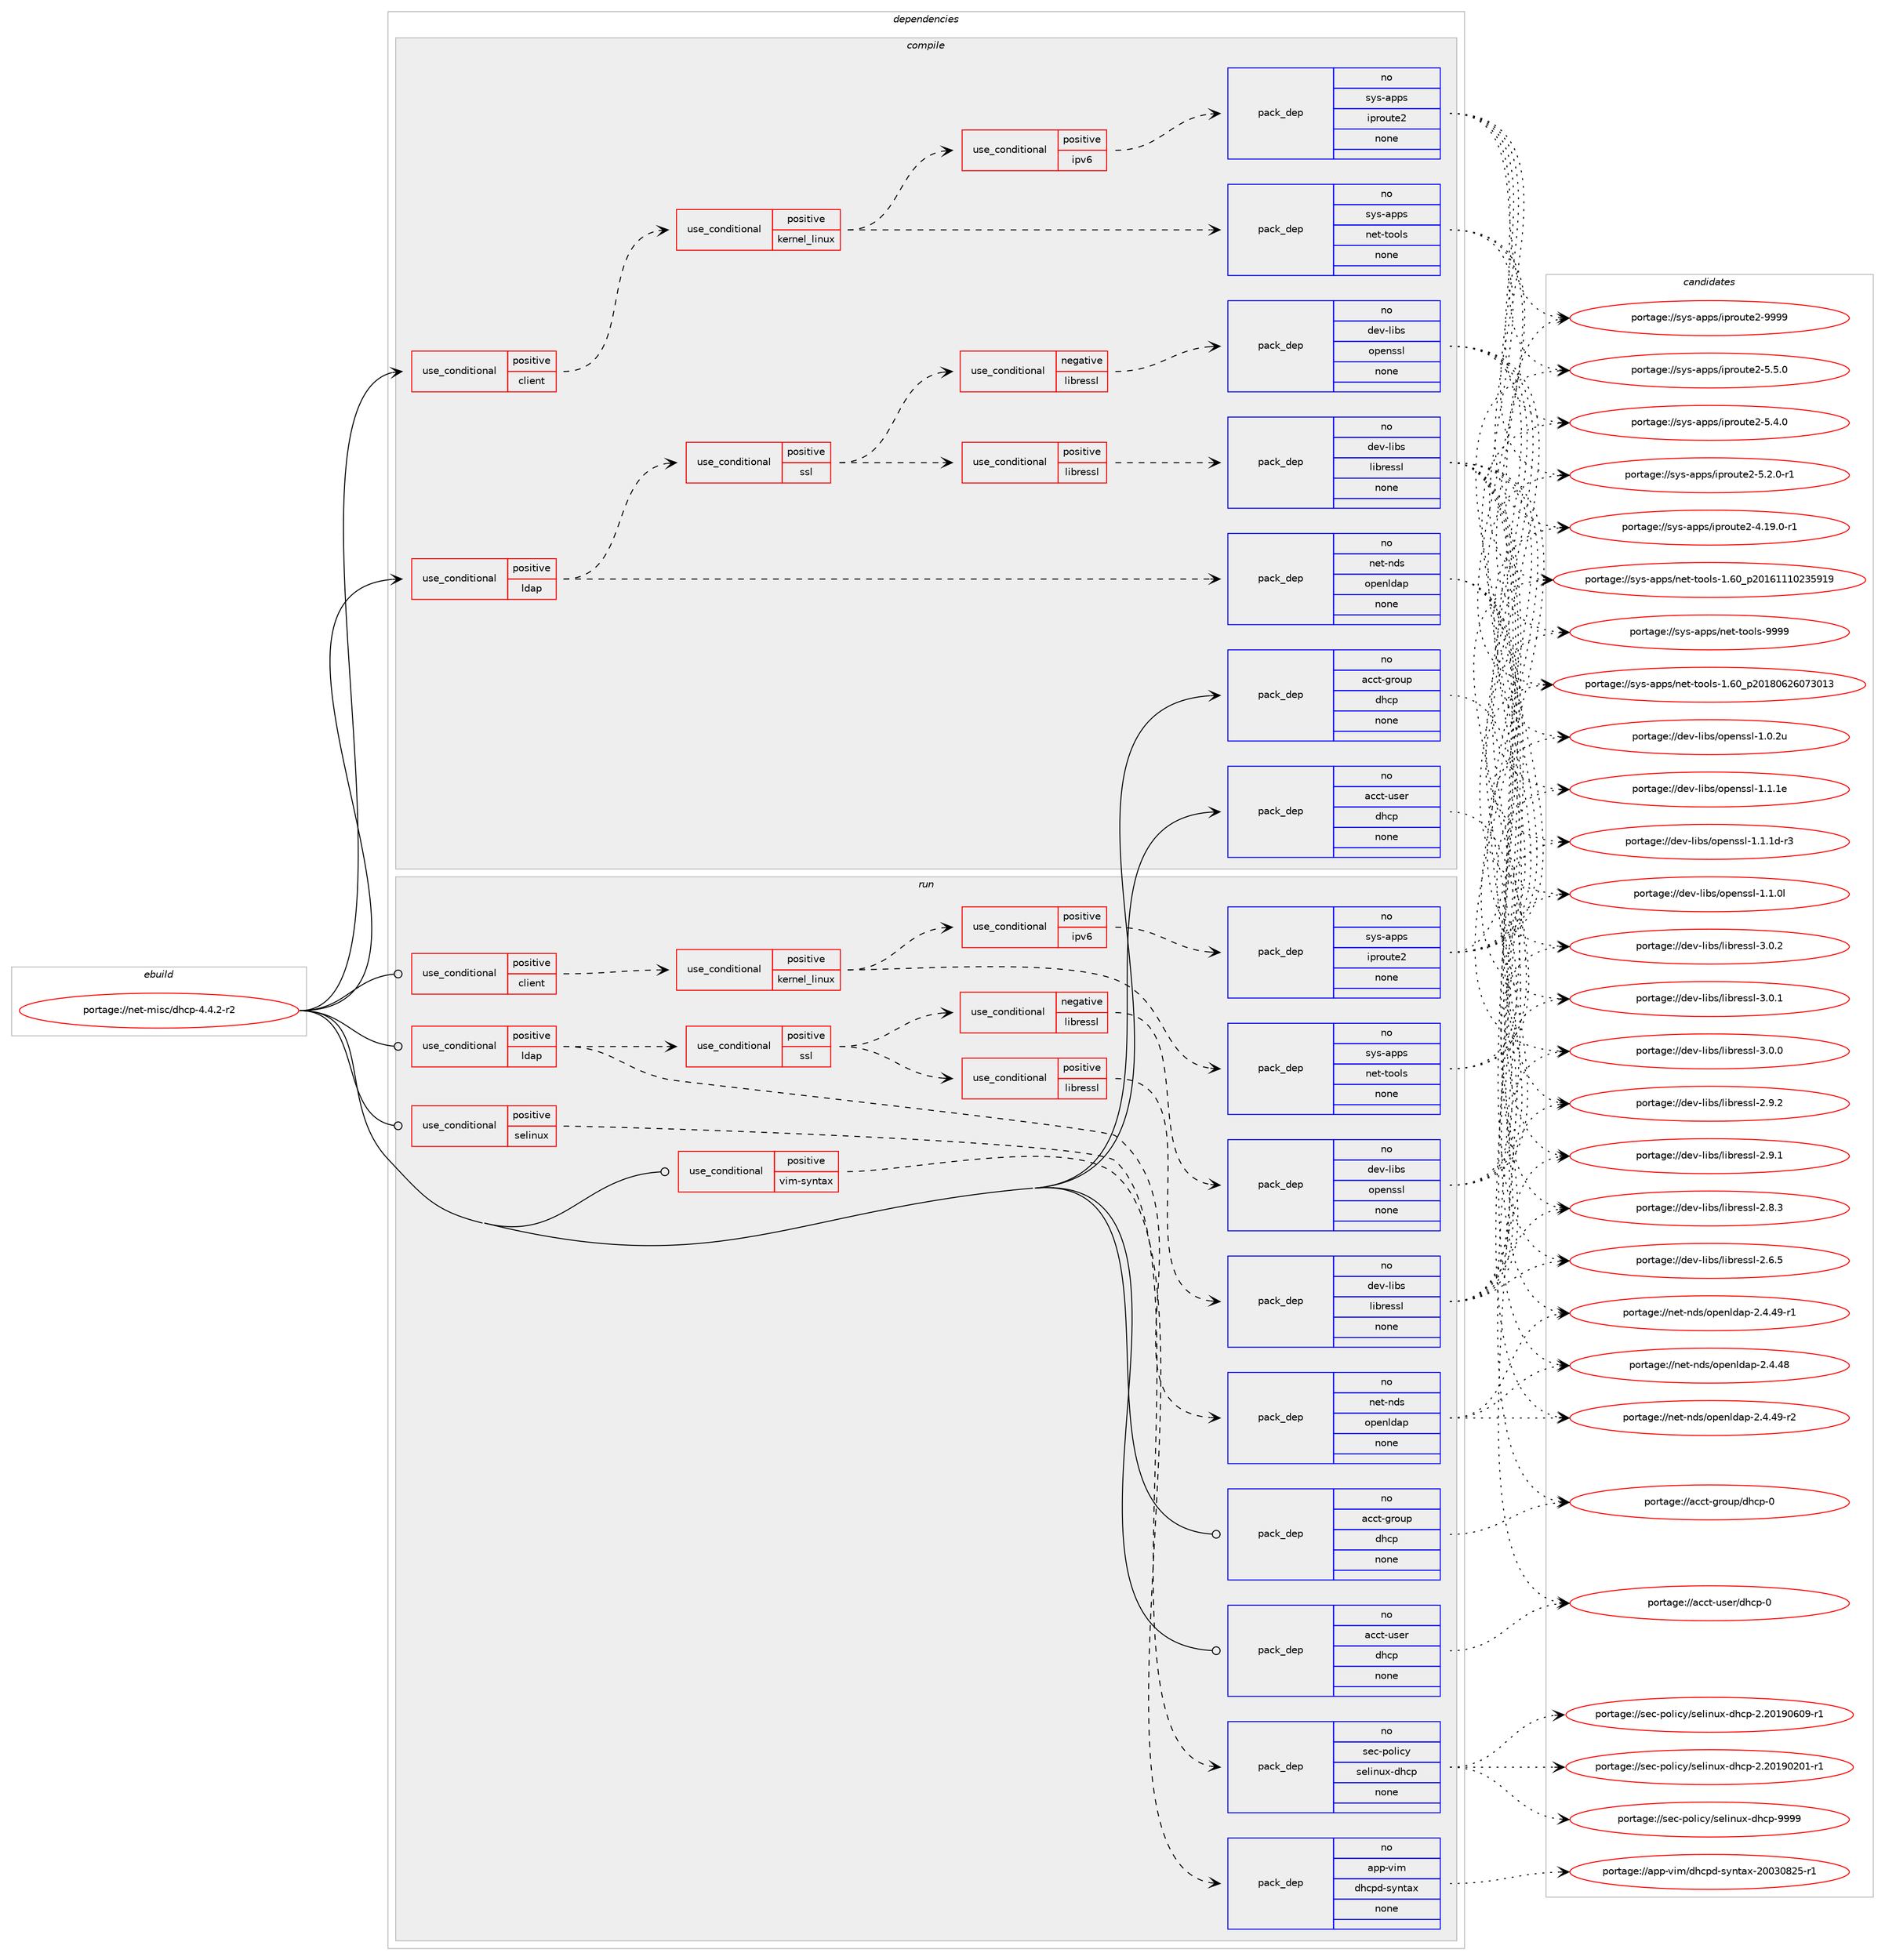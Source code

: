 digraph prolog {

# *************
# Graph options
# *************

newrank=true;
concentrate=true;
compound=true;
graph [rankdir=LR,fontname=Helvetica,fontsize=10,ranksep=1.5];#, ranksep=2.5, nodesep=0.2];
edge  [arrowhead=vee];
node  [fontname=Helvetica,fontsize=10];

# **********
# The ebuild
# **********

subgraph cluster_leftcol {
color=gray;
rank=same;
label=<<i>ebuild</i>>;
id [label="portage://net-misc/dhcp-4.4.2-r2", color=red, width=4, href="../net-misc/dhcp-4.4.2-r2.svg"];
}

# ****************
# The dependencies
# ****************

subgraph cluster_midcol {
color=gray;
label=<<i>dependencies</i>>;
subgraph cluster_compile {
fillcolor="#eeeeee";
style=filled;
label=<<i>compile</i>>;
subgraph cond3037 {
dependency15361 [label=<<TABLE BORDER="0" CELLBORDER="1" CELLSPACING="0" CELLPADDING="4"><TR><TD ROWSPAN="3" CELLPADDING="10">use_conditional</TD></TR><TR><TD>positive</TD></TR><TR><TD>client</TD></TR></TABLE>>, shape=none, color=red];
subgraph cond3038 {
dependency15362 [label=<<TABLE BORDER="0" CELLBORDER="1" CELLSPACING="0" CELLPADDING="4"><TR><TD ROWSPAN="3" CELLPADDING="10">use_conditional</TD></TR><TR><TD>positive</TD></TR><TR><TD>kernel_linux</TD></TR></TABLE>>, shape=none, color=red];
subgraph cond3039 {
dependency15363 [label=<<TABLE BORDER="0" CELLBORDER="1" CELLSPACING="0" CELLPADDING="4"><TR><TD ROWSPAN="3" CELLPADDING="10">use_conditional</TD></TR><TR><TD>positive</TD></TR><TR><TD>ipv6</TD></TR></TABLE>>, shape=none, color=red];
subgraph pack12135 {
dependency15364 [label=<<TABLE BORDER="0" CELLBORDER="1" CELLSPACING="0" CELLPADDING="4" WIDTH="220"><TR><TD ROWSPAN="6" CELLPADDING="30">pack_dep</TD></TR><TR><TD WIDTH="110">no</TD></TR><TR><TD>sys-apps</TD></TR><TR><TD>iproute2</TD></TR><TR><TD>none</TD></TR><TR><TD></TD></TR></TABLE>>, shape=none, color=blue];
}
dependency15363:e -> dependency15364:w [weight=20,style="dashed",arrowhead="vee"];
}
dependency15362:e -> dependency15363:w [weight=20,style="dashed",arrowhead="vee"];
subgraph pack12136 {
dependency15365 [label=<<TABLE BORDER="0" CELLBORDER="1" CELLSPACING="0" CELLPADDING="4" WIDTH="220"><TR><TD ROWSPAN="6" CELLPADDING="30">pack_dep</TD></TR><TR><TD WIDTH="110">no</TD></TR><TR><TD>sys-apps</TD></TR><TR><TD>net-tools</TD></TR><TR><TD>none</TD></TR><TR><TD></TD></TR></TABLE>>, shape=none, color=blue];
}
dependency15362:e -> dependency15365:w [weight=20,style="dashed",arrowhead="vee"];
}
dependency15361:e -> dependency15362:w [weight=20,style="dashed",arrowhead="vee"];
}
id:e -> dependency15361:w [weight=20,style="solid",arrowhead="vee"];
subgraph cond3040 {
dependency15366 [label=<<TABLE BORDER="0" CELLBORDER="1" CELLSPACING="0" CELLPADDING="4"><TR><TD ROWSPAN="3" CELLPADDING="10">use_conditional</TD></TR><TR><TD>positive</TD></TR><TR><TD>ldap</TD></TR></TABLE>>, shape=none, color=red];
subgraph pack12137 {
dependency15367 [label=<<TABLE BORDER="0" CELLBORDER="1" CELLSPACING="0" CELLPADDING="4" WIDTH="220"><TR><TD ROWSPAN="6" CELLPADDING="30">pack_dep</TD></TR><TR><TD WIDTH="110">no</TD></TR><TR><TD>net-nds</TD></TR><TR><TD>openldap</TD></TR><TR><TD>none</TD></TR><TR><TD></TD></TR></TABLE>>, shape=none, color=blue];
}
dependency15366:e -> dependency15367:w [weight=20,style="dashed",arrowhead="vee"];
subgraph cond3041 {
dependency15368 [label=<<TABLE BORDER="0" CELLBORDER="1" CELLSPACING="0" CELLPADDING="4"><TR><TD ROWSPAN="3" CELLPADDING="10">use_conditional</TD></TR><TR><TD>positive</TD></TR><TR><TD>ssl</TD></TR></TABLE>>, shape=none, color=red];
subgraph cond3042 {
dependency15369 [label=<<TABLE BORDER="0" CELLBORDER="1" CELLSPACING="0" CELLPADDING="4"><TR><TD ROWSPAN="3" CELLPADDING="10">use_conditional</TD></TR><TR><TD>negative</TD></TR><TR><TD>libressl</TD></TR></TABLE>>, shape=none, color=red];
subgraph pack12138 {
dependency15370 [label=<<TABLE BORDER="0" CELLBORDER="1" CELLSPACING="0" CELLPADDING="4" WIDTH="220"><TR><TD ROWSPAN="6" CELLPADDING="30">pack_dep</TD></TR><TR><TD WIDTH="110">no</TD></TR><TR><TD>dev-libs</TD></TR><TR><TD>openssl</TD></TR><TR><TD>none</TD></TR><TR><TD></TD></TR></TABLE>>, shape=none, color=blue];
}
dependency15369:e -> dependency15370:w [weight=20,style="dashed",arrowhead="vee"];
}
dependency15368:e -> dependency15369:w [weight=20,style="dashed",arrowhead="vee"];
subgraph cond3043 {
dependency15371 [label=<<TABLE BORDER="0" CELLBORDER="1" CELLSPACING="0" CELLPADDING="4"><TR><TD ROWSPAN="3" CELLPADDING="10">use_conditional</TD></TR><TR><TD>positive</TD></TR><TR><TD>libressl</TD></TR></TABLE>>, shape=none, color=red];
subgraph pack12139 {
dependency15372 [label=<<TABLE BORDER="0" CELLBORDER="1" CELLSPACING="0" CELLPADDING="4" WIDTH="220"><TR><TD ROWSPAN="6" CELLPADDING="30">pack_dep</TD></TR><TR><TD WIDTH="110">no</TD></TR><TR><TD>dev-libs</TD></TR><TR><TD>libressl</TD></TR><TR><TD>none</TD></TR><TR><TD></TD></TR></TABLE>>, shape=none, color=blue];
}
dependency15371:e -> dependency15372:w [weight=20,style="dashed",arrowhead="vee"];
}
dependency15368:e -> dependency15371:w [weight=20,style="dashed",arrowhead="vee"];
}
dependency15366:e -> dependency15368:w [weight=20,style="dashed",arrowhead="vee"];
}
id:e -> dependency15366:w [weight=20,style="solid",arrowhead="vee"];
subgraph pack12140 {
dependency15373 [label=<<TABLE BORDER="0" CELLBORDER="1" CELLSPACING="0" CELLPADDING="4" WIDTH="220"><TR><TD ROWSPAN="6" CELLPADDING="30">pack_dep</TD></TR><TR><TD WIDTH="110">no</TD></TR><TR><TD>acct-group</TD></TR><TR><TD>dhcp</TD></TR><TR><TD>none</TD></TR><TR><TD></TD></TR></TABLE>>, shape=none, color=blue];
}
id:e -> dependency15373:w [weight=20,style="solid",arrowhead="vee"];
subgraph pack12141 {
dependency15374 [label=<<TABLE BORDER="0" CELLBORDER="1" CELLSPACING="0" CELLPADDING="4" WIDTH="220"><TR><TD ROWSPAN="6" CELLPADDING="30">pack_dep</TD></TR><TR><TD WIDTH="110">no</TD></TR><TR><TD>acct-user</TD></TR><TR><TD>dhcp</TD></TR><TR><TD>none</TD></TR><TR><TD></TD></TR></TABLE>>, shape=none, color=blue];
}
id:e -> dependency15374:w [weight=20,style="solid",arrowhead="vee"];
}
subgraph cluster_compileandrun {
fillcolor="#eeeeee";
style=filled;
label=<<i>compile and run</i>>;
}
subgraph cluster_run {
fillcolor="#eeeeee";
style=filled;
label=<<i>run</i>>;
subgraph cond3044 {
dependency15375 [label=<<TABLE BORDER="0" CELLBORDER="1" CELLSPACING="0" CELLPADDING="4"><TR><TD ROWSPAN="3" CELLPADDING="10">use_conditional</TD></TR><TR><TD>positive</TD></TR><TR><TD>client</TD></TR></TABLE>>, shape=none, color=red];
subgraph cond3045 {
dependency15376 [label=<<TABLE BORDER="0" CELLBORDER="1" CELLSPACING="0" CELLPADDING="4"><TR><TD ROWSPAN="3" CELLPADDING="10">use_conditional</TD></TR><TR><TD>positive</TD></TR><TR><TD>kernel_linux</TD></TR></TABLE>>, shape=none, color=red];
subgraph cond3046 {
dependency15377 [label=<<TABLE BORDER="0" CELLBORDER="1" CELLSPACING="0" CELLPADDING="4"><TR><TD ROWSPAN="3" CELLPADDING="10">use_conditional</TD></TR><TR><TD>positive</TD></TR><TR><TD>ipv6</TD></TR></TABLE>>, shape=none, color=red];
subgraph pack12142 {
dependency15378 [label=<<TABLE BORDER="0" CELLBORDER="1" CELLSPACING="0" CELLPADDING="4" WIDTH="220"><TR><TD ROWSPAN="6" CELLPADDING="30">pack_dep</TD></TR><TR><TD WIDTH="110">no</TD></TR><TR><TD>sys-apps</TD></TR><TR><TD>iproute2</TD></TR><TR><TD>none</TD></TR><TR><TD></TD></TR></TABLE>>, shape=none, color=blue];
}
dependency15377:e -> dependency15378:w [weight=20,style="dashed",arrowhead="vee"];
}
dependency15376:e -> dependency15377:w [weight=20,style="dashed",arrowhead="vee"];
subgraph pack12143 {
dependency15379 [label=<<TABLE BORDER="0" CELLBORDER="1" CELLSPACING="0" CELLPADDING="4" WIDTH="220"><TR><TD ROWSPAN="6" CELLPADDING="30">pack_dep</TD></TR><TR><TD WIDTH="110">no</TD></TR><TR><TD>sys-apps</TD></TR><TR><TD>net-tools</TD></TR><TR><TD>none</TD></TR><TR><TD></TD></TR></TABLE>>, shape=none, color=blue];
}
dependency15376:e -> dependency15379:w [weight=20,style="dashed",arrowhead="vee"];
}
dependency15375:e -> dependency15376:w [weight=20,style="dashed",arrowhead="vee"];
}
id:e -> dependency15375:w [weight=20,style="solid",arrowhead="odot"];
subgraph cond3047 {
dependency15380 [label=<<TABLE BORDER="0" CELLBORDER="1" CELLSPACING="0" CELLPADDING="4"><TR><TD ROWSPAN="3" CELLPADDING="10">use_conditional</TD></TR><TR><TD>positive</TD></TR><TR><TD>ldap</TD></TR></TABLE>>, shape=none, color=red];
subgraph pack12144 {
dependency15381 [label=<<TABLE BORDER="0" CELLBORDER="1" CELLSPACING="0" CELLPADDING="4" WIDTH="220"><TR><TD ROWSPAN="6" CELLPADDING="30">pack_dep</TD></TR><TR><TD WIDTH="110">no</TD></TR><TR><TD>net-nds</TD></TR><TR><TD>openldap</TD></TR><TR><TD>none</TD></TR><TR><TD></TD></TR></TABLE>>, shape=none, color=blue];
}
dependency15380:e -> dependency15381:w [weight=20,style="dashed",arrowhead="vee"];
subgraph cond3048 {
dependency15382 [label=<<TABLE BORDER="0" CELLBORDER="1" CELLSPACING="0" CELLPADDING="4"><TR><TD ROWSPAN="3" CELLPADDING="10">use_conditional</TD></TR><TR><TD>positive</TD></TR><TR><TD>ssl</TD></TR></TABLE>>, shape=none, color=red];
subgraph cond3049 {
dependency15383 [label=<<TABLE BORDER="0" CELLBORDER="1" CELLSPACING="0" CELLPADDING="4"><TR><TD ROWSPAN="3" CELLPADDING="10">use_conditional</TD></TR><TR><TD>negative</TD></TR><TR><TD>libressl</TD></TR></TABLE>>, shape=none, color=red];
subgraph pack12145 {
dependency15384 [label=<<TABLE BORDER="0" CELLBORDER="1" CELLSPACING="0" CELLPADDING="4" WIDTH="220"><TR><TD ROWSPAN="6" CELLPADDING="30">pack_dep</TD></TR><TR><TD WIDTH="110">no</TD></TR><TR><TD>dev-libs</TD></TR><TR><TD>openssl</TD></TR><TR><TD>none</TD></TR><TR><TD></TD></TR></TABLE>>, shape=none, color=blue];
}
dependency15383:e -> dependency15384:w [weight=20,style="dashed",arrowhead="vee"];
}
dependency15382:e -> dependency15383:w [weight=20,style="dashed",arrowhead="vee"];
subgraph cond3050 {
dependency15385 [label=<<TABLE BORDER="0" CELLBORDER="1" CELLSPACING="0" CELLPADDING="4"><TR><TD ROWSPAN="3" CELLPADDING="10">use_conditional</TD></TR><TR><TD>positive</TD></TR><TR><TD>libressl</TD></TR></TABLE>>, shape=none, color=red];
subgraph pack12146 {
dependency15386 [label=<<TABLE BORDER="0" CELLBORDER="1" CELLSPACING="0" CELLPADDING="4" WIDTH="220"><TR><TD ROWSPAN="6" CELLPADDING="30">pack_dep</TD></TR><TR><TD WIDTH="110">no</TD></TR><TR><TD>dev-libs</TD></TR><TR><TD>libressl</TD></TR><TR><TD>none</TD></TR><TR><TD></TD></TR></TABLE>>, shape=none, color=blue];
}
dependency15385:e -> dependency15386:w [weight=20,style="dashed",arrowhead="vee"];
}
dependency15382:e -> dependency15385:w [weight=20,style="dashed",arrowhead="vee"];
}
dependency15380:e -> dependency15382:w [weight=20,style="dashed",arrowhead="vee"];
}
id:e -> dependency15380:w [weight=20,style="solid",arrowhead="odot"];
subgraph cond3051 {
dependency15387 [label=<<TABLE BORDER="0" CELLBORDER="1" CELLSPACING="0" CELLPADDING="4"><TR><TD ROWSPAN="3" CELLPADDING="10">use_conditional</TD></TR><TR><TD>positive</TD></TR><TR><TD>selinux</TD></TR></TABLE>>, shape=none, color=red];
subgraph pack12147 {
dependency15388 [label=<<TABLE BORDER="0" CELLBORDER="1" CELLSPACING="0" CELLPADDING="4" WIDTH="220"><TR><TD ROWSPAN="6" CELLPADDING="30">pack_dep</TD></TR><TR><TD WIDTH="110">no</TD></TR><TR><TD>sec-policy</TD></TR><TR><TD>selinux-dhcp</TD></TR><TR><TD>none</TD></TR><TR><TD></TD></TR></TABLE>>, shape=none, color=blue];
}
dependency15387:e -> dependency15388:w [weight=20,style="dashed",arrowhead="vee"];
}
id:e -> dependency15387:w [weight=20,style="solid",arrowhead="odot"];
subgraph cond3052 {
dependency15389 [label=<<TABLE BORDER="0" CELLBORDER="1" CELLSPACING="0" CELLPADDING="4"><TR><TD ROWSPAN="3" CELLPADDING="10">use_conditional</TD></TR><TR><TD>positive</TD></TR><TR><TD>vim-syntax</TD></TR></TABLE>>, shape=none, color=red];
subgraph pack12148 {
dependency15390 [label=<<TABLE BORDER="0" CELLBORDER="1" CELLSPACING="0" CELLPADDING="4" WIDTH="220"><TR><TD ROWSPAN="6" CELLPADDING="30">pack_dep</TD></TR><TR><TD WIDTH="110">no</TD></TR><TR><TD>app-vim</TD></TR><TR><TD>dhcpd-syntax</TD></TR><TR><TD>none</TD></TR><TR><TD></TD></TR></TABLE>>, shape=none, color=blue];
}
dependency15389:e -> dependency15390:w [weight=20,style="dashed",arrowhead="vee"];
}
id:e -> dependency15389:w [weight=20,style="solid",arrowhead="odot"];
subgraph pack12149 {
dependency15391 [label=<<TABLE BORDER="0" CELLBORDER="1" CELLSPACING="0" CELLPADDING="4" WIDTH="220"><TR><TD ROWSPAN="6" CELLPADDING="30">pack_dep</TD></TR><TR><TD WIDTH="110">no</TD></TR><TR><TD>acct-group</TD></TR><TR><TD>dhcp</TD></TR><TR><TD>none</TD></TR><TR><TD></TD></TR></TABLE>>, shape=none, color=blue];
}
id:e -> dependency15391:w [weight=20,style="solid",arrowhead="odot"];
subgraph pack12150 {
dependency15392 [label=<<TABLE BORDER="0" CELLBORDER="1" CELLSPACING="0" CELLPADDING="4" WIDTH="220"><TR><TD ROWSPAN="6" CELLPADDING="30">pack_dep</TD></TR><TR><TD WIDTH="110">no</TD></TR><TR><TD>acct-user</TD></TR><TR><TD>dhcp</TD></TR><TR><TD>none</TD></TR><TR><TD></TD></TR></TABLE>>, shape=none, color=blue];
}
id:e -> dependency15392:w [weight=20,style="solid",arrowhead="odot"];
}
}

# **************
# The candidates
# **************

subgraph cluster_choices {
rank=same;
color=gray;
label=<<i>candidates</i>>;

subgraph choice12135 {
color=black;
nodesep=1;
choice115121115459711211211547105112114111117116101504557575757 [label="portage://sys-apps/iproute2-9999", color=red, width=4,href="../sys-apps/iproute2-9999.svg"];
choice11512111545971121121154710511211411111711610150455346534648 [label="portage://sys-apps/iproute2-5.5.0", color=red, width=4,href="../sys-apps/iproute2-5.5.0.svg"];
choice11512111545971121121154710511211411111711610150455346524648 [label="portage://sys-apps/iproute2-5.4.0", color=red, width=4,href="../sys-apps/iproute2-5.4.0.svg"];
choice115121115459711211211547105112114111117116101504553465046484511449 [label="portage://sys-apps/iproute2-5.2.0-r1", color=red, width=4,href="../sys-apps/iproute2-5.2.0-r1.svg"];
choice11512111545971121121154710511211411111711610150455246495746484511449 [label="portage://sys-apps/iproute2-4.19.0-r1", color=red, width=4,href="../sys-apps/iproute2-4.19.0-r1.svg"];
dependency15364:e -> choice115121115459711211211547105112114111117116101504557575757:w [style=dotted,weight="100"];
dependency15364:e -> choice11512111545971121121154710511211411111711610150455346534648:w [style=dotted,weight="100"];
dependency15364:e -> choice11512111545971121121154710511211411111711610150455346524648:w [style=dotted,weight="100"];
dependency15364:e -> choice115121115459711211211547105112114111117116101504553465046484511449:w [style=dotted,weight="100"];
dependency15364:e -> choice11512111545971121121154710511211411111711610150455246495746484511449:w [style=dotted,weight="100"];
}
subgraph choice12136 {
color=black;
nodesep=1;
choice115121115459711211211547110101116451161111111081154557575757 [label="portage://sys-apps/net-tools-9999", color=red, width=4,href="../sys-apps/net-tools-9999.svg"];
choice115121115459711211211547110101116451161111111081154549465448951125048495648545054485551484951 [label="portage://sys-apps/net-tools-1.60_p20180626073013", color=red, width=4,href="../sys-apps/net-tools-1.60_p20180626073013.svg"];
choice115121115459711211211547110101116451161111111081154549465448951125048495449494948505153574957 [label="portage://sys-apps/net-tools-1.60_p20161110235919", color=red, width=4,href="../sys-apps/net-tools-1.60_p20161110235919.svg"];
dependency15365:e -> choice115121115459711211211547110101116451161111111081154557575757:w [style=dotted,weight="100"];
dependency15365:e -> choice115121115459711211211547110101116451161111111081154549465448951125048495648545054485551484951:w [style=dotted,weight="100"];
dependency15365:e -> choice115121115459711211211547110101116451161111111081154549465448951125048495449494948505153574957:w [style=dotted,weight="100"];
}
subgraph choice12137 {
color=black;
nodesep=1;
choice110101116451101001154711111210111010810097112455046524652574511450 [label="portage://net-nds/openldap-2.4.49-r2", color=red, width=4,href="../net-nds/openldap-2.4.49-r2.svg"];
choice110101116451101001154711111210111010810097112455046524652574511449 [label="portage://net-nds/openldap-2.4.49-r1", color=red, width=4,href="../net-nds/openldap-2.4.49-r1.svg"];
choice11010111645110100115471111121011101081009711245504652465256 [label="portage://net-nds/openldap-2.4.48", color=red, width=4,href="../net-nds/openldap-2.4.48.svg"];
dependency15367:e -> choice110101116451101001154711111210111010810097112455046524652574511450:w [style=dotted,weight="100"];
dependency15367:e -> choice110101116451101001154711111210111010810097112455046524652574511449:w [style=dotted,weight="100"];
dependency15367:e -> choice11010111645110100115471111121011101081009711245504652465256:w [style=dotted,weight="100"];
}
subgraph choice12138 {
color=black;
nodesep=1;
choice100101118451081059811547111112101110115115108454946494649101 [label="portage://dev-libs/openssl-1.1.1e", color=red, width=4,href="../dev-libs/openssl-1.1.1e.svg"];
choice1001011184510810598115471111121011101151151084549464946491004511451 [label="portage://dev-libs/openssl-1.1.1d-r3", color=red, width=4,href="../dev-libs/openssl-1.1.1d-r3.svg"];
choice100101118451081059811547111112101110115115108454946494648108 [label="portage://dev-libs/openssl-1.1.0l", color=red, width=4,href="../dev-libs/openssl-1.1.0l.svg"];
choice100101118451081059811547111112101110115115108454946484650117 [label="portage://dev-libs/openssl-1.0.2u", color=red, width=4,href="../dev-libs/openssl-1.0.2u.svg"];
dependency15370:e -> choice100101118451081059811547111112101110115115108454946494649101:w [style=dotted,weight="100"];
dependency15370:e -> choice1001011184510810598115471111121011101151151084549464946491004511451:w [style=dotted,weight="100"];
dependency15370:e -> choice100101118451081059811547111112101110115115108454946494648108:w [style=dotted,weight="100"];
dependency15370:e -> choice100101118451081059811547111112101110115115108454946484650117:w [style=dotted,weight="100"];
}
subgraph choice12139 {
color=black;
nodesep=1;
choice10010111845108105981154710810598114101115115108455146484650 [label="portage://dev-libs/libressl-3.0.2", color=red, width=4,href="../dev-libs/libressl-3.0.2.svg"];
choice10010111845108105981154710810598114101115115108455146484649 [label="portage://dev-libs/libressl-3.0.1", color=red, width=4,href="../dev-libs/libressl-3.0.1.svg"];
choice10010111845108105981154710810598114101115115108455146484648 [label="portage://dev-libs/libressl-3.0.0", color=red, width=4,href="../dev-libs/libressl-3.0.0.svg"];
choice10010111845108105981154710810598114101115115108455046574650 [label="portage://dev-libs/libressl-2.9.2", color=red, width=4,href="../dev-libs/libressl-2.9.2.svg"];
choice10010111845108105981154710810598114101115115108455046574649 [label="portage://dev-libs/libressl-2.9.1", color=red, width=4,href="../dev-libs/libressl-2.9.1.svg"];
choice10010111845108105981154710810598114101115115108455046564651 [label="portage://dev-libs/libressl-2.8.3", color=red, width=4,href="../dev-libs/libressl-2.8.3.svg"];
choice10010111845108105981154710810598114101115115108455046544653 [label="portage://dev-libs/libressl-2.6.5", color=red, width=4,href="../dev-libs/libressl-2.6.5.svg"];
dependency15372:e -> choice10010111845108105981154710810598114101115115108455146484650:w [style=dotted,weight="100"];
dependency15372:e -> choice10010111845108105981154710810598114101115115108455146484649:w [style=dotted,weight="100"];
dependency15372:e -> choice10010111845108105981154710810598114101115115108455146484648:w [style=dotted,weight="100"];
dependency15372:e -> choice10010111845108105981154710810598114101115115108455046574650:w [style=dotted,weight="100"];
dependency15372:e -> choice10010111845108105981154710810598114101115115108455046574649:w [style=dotted,weight="100"];
dependency15372:e -> choice10010111845108105981154710810598114101115115108455046564651:w [style=dotted,weight="100"];
dependency15372:e -> choice10010111845108105981154710810598114101115115108455046544653:w [style=dotted,weight="100"];
}
subgraph choice12140 {
color=black;
nodesep=1;
choice9799991164510311411111711247100104991124548 [label="portage://acct-group/dhcp-0", color=red, width=4,href="../acct-group/dhcp-0.svg"];
dependency15373:e -> choice9799991164510311411111711247100104991124548:w [style=dotted,weight="100"];
}
subgraph choice12141 {
color=black;
nodesep=1;
choice9799991164511711510111447100104991124548 [label="portage://acct-user/dhcp-0", color=red, width=4,href="../acct-user/dhcp-0.svg"];
dependency15374:e -> choice9799991164511711510111447100104991124548:w [style=dotted,weight="100"];
}
subgraph choice12142 {
color=black;
nodesep=1;
choice115121115459711211211547105112114111117116101504557575757 [label="portage://sys-apps/iproute2-9999", color=red, width=4,href="../sys-apps/iproute2-9999.svg"];
choice11512111545971121121154710511211411111711610150455346534648 [label="portage://sys-apps/iproute2-5.5.0", color=red, width=4,href="../sys-apps/iproute2-5.5.0.svg"];
choice11512111545971121121154710511211411111711610150455346524648 [label="portage://sys-apps/iproute2-5.4.0", color=red, width=4,href="../sys-apps/iproute2-5.4.0.svg"];
choice115121115459711211211547105112114111117116101504553465046484511449 [label="portage://sys-apps/iproute2-5.2.0-r1", color=red, width=4,href="../sys-apps/iproute2-5.2.0-r1.svg"];
choice11512111545971121121154710511211411111711610150455246495746484511449 [label="portage://sys-apps/iproute2-4.19.0-r1", color=red, width=4,href="../sys-apps/iproute2-4.19.0-r1.svg"];
dependency15378:e -> choice115121115459711211211547105112114111117116101504557575757:w [style=dotted,weight="100"];
dependency15378:e -> choice11512111545971121121154710511211411111711610150455346534648:w [style=dotted,weight="100"];
dependency15378:e -> choice11512111545971121121154710511211411111711610150455346524648:w [style=dotted,weight="100"];
dependency15378:e -> choice115121115459711211211547105112114111117116101504553465046484511449:w [style=dotted,weight="100"];
dependency15378:e -> choice11512111545971121121154710511211411111711610150455246495746484511449:w [style=dotted,weight="100"];
}
subgraph choice12143 {
color=black;
nodesep=1;
choice115121115459711211211547110101116451161111111081154557575757 [label="portage://sys-apps/net-tools-9999", color=red, width=4,href="../sys-apps/net-tools-9999.svg"];
choice115121115459711211211547110101116451161111111081154549465448951125048495648545054485551484951 [label="portage://sys-apps/net-tools-1.60_p20180626073013", color=red, width=4,href="../sys-apps/net-tools-1.60_p20180626073013.svg"];
choice115121115459711211211547110101116451161111111081154549465448951125048495449494948505153574957 [label="portage://sys-apps/net-tools-1.60_p20161110235919", color=red, width=4,href="../sys-apps/net-tools-1.60_p20161110235919.svg"];
dependency15379:e -> choice115121115459711211211547110101116451161111111081154557575757:w [style=dotted,weight="100"];
dependency15379:e -> choice115121115459711211211547110101116451161111111081154549465448951125048495648545054485551484951:w [style=dotted,weight="100"];
dependency15379:e -> choice115121115459711211211547110101116451161111111081154549465448951125048495449494948505153574957:w [style=dotted,weight="100"];
}
subgraph choice12144 {
color=black;
nodesep=1;
choice110101116451101001154711111210111010810097112455046524652574511450 [label="portage://net-nds/openldap-2.4.49-r2", color=red, width=4,href="../net-nds/openldap-2.4.49-r2.svg"];
choice110101116451101001154711111210111010810097112455046524652574511449 [label="portage://net-nds/openldap-2.4.49-r1", color=red, width=4,href="../net-nds/openldap-2.4.49-r1.svg"];
choice11010111645110100115471111121011101081009711245504652465256 [label="portage://net-nds/openldap-2.4.48", color=red, width=4,href="../net-nds/openldap-2.4.48.svg"];
dependency15381:e -> choice110101116451101001154711111210111010810097112455046524652574511450:w [style=dotted,weight="100"];
dependency15381:e -> choice110101116451101001154711111210111010810097112455046524652574511449:w [style=dotted,weight="100"];
dependency15381:e -> choice11010111645110100115471111121011101081009711245504652465256:w [style=dotted,weight="100"];
}
subgraph choice12145 {
color=black;
nodesep=1;
choice100101118451081059811547111112101110115115108454946494649101 [label="portage://dev-libs/openssl-1.1.1e", color=red, width=4,href="../dev-libs/openssl-1.1.1e.svg"];
choice1001011184510810598115471111121011101151151084549464946491004511451 [label="portage://dev-libs/openssl-1.1.1d-r3", color=red, width=4,href="../dev-libs/openssl-1.1.1d-r3.svg"];
choice100101118451081059811547111112101110115115108454946494648108 [label="portage://dev-libs/openssl-1.1.0l", color=red, width=4,href="../dev-libs/openssl-1.1.0l.svg"];
choice100101118451081059811547111112101110115115108454946484650117 [label="portage://dev-libs/openssl-1.0.2u", color=red, width=4,href="../dev-libs/openssl-1.0.2u.svg"];
dependency15384:e -> choice100101118451081059811547111112101110115115108454946494649101:w [style=dotted,weight="100"];
dependency15384:e -> choice1001011184510810598115471111121011101151151084549464946491004511451:w [style=dotted,weight="100"];
dependency15384:e -> choice100101118451081059811547111112101110115115108454946494648108:w [style=dotted,weight="100"];
dependency15384:e -> choice100101118451081059811547111112101110115115108454946484650117:w [style=dotted,weight="100"];
}
subgraph choice12146 {
color=black;
nodesep=1;
choice10010111845108105981154710810598114101115115108455146484650 [label="portage://dev-libs/libressl-3.0.2", color=red, width=4,href="../dev-libs/libressl-3.0.2.svg"];
choice10010111845108105981154710810598114101115115108455146484649 [label="portage://dev-libs/libressl-3.0.1", color=red, width=4,href="../dev-libs/libressl-3.0.1.svg"];
choice10010111845108105981154710810598114101115115108455146484648 [label="portage://dev-libs/libressl-3.0.0", color=red, width=4,href="../dev-libs/libressl-3.0.0.svg"];
choice10010111845108105981154710810598114101115115108455046574650 [label="portage://dev-libs/libressl-2.9.2", color=red, width=4,href="../dev-libs/libressl-2.9.2.svg"];
choice10010111845108105981154710810598114101115115108455046574649 [label="portage://dev-libs/libressl-2.9.1", color=red, width=4,href="../dev-libs/libressl-2.9.1.svg"];
choice10010111845108105981154710810598114101115115108455046564651 [label="portage://dev-libs/libressl-2.8.3", color=red, width=4,href="../dev-libs/libressl-2.8.3.svg"];
choice10010111845108105981154710810598114101115115108455046544653 [label="portage://dev-libs/libressl-2.6.5", color=red, width=4,href="../dev-libs/libressl-2.6.5.svg"];
dependency15386:e -> choice10010111845108105981154710810598114101115115108455146484650:w [style=dotted,weight="100"];
dependency15386:e -> choice10010111845108105981154710810598114101115115108455146484649:w [style=dotted,weight="100"];
dependency15386:e -> choice10010111845108105981154710810598114101115115108455146484648:w [style=dotted,weight="100"];
dependency15386:e -> choice10010111845108105981154710810598114101115115108455046574650:w [style=dotted,weight="100"];
dependency15386:e -> choice10010111845108105981154710810598114101115115108455046574649:w [style=dotted,weight="100"];
dependency15386:e -> choice10010111845108105981154710810598114101115115108455046564651:w [style=dotted,weight="100"];
dependency15386:e -> choice10010111845108105981154710810598114101115115108455046544653:w [style=dotted,weight="100"];
}
subgraph choice12147 {
color=black;
nodesep=1;
choice1151019945112111108105991214711510110810511011712045100104991124557575757 [label="portage://sec-policy/selinux-dhcp-9999", color=red, width=4,href="../sec-policy/selinux-dhcp-9999.svg"];
choice11510199451121111081059912147115101108105110117120451001049911245504650484957485448574511449 [label="portage://sec-policy/selinux-dhcp-2.20190609-r1", color=red, width=4,href="../sec-policy/selinux-dhcp-2.20190609-r1.svg"];
choice11510199451121111081059912147115101108105110117120451001049911245504650484957485048494511449 [label="portage://sec-policy/selinux-dhcp-2.20190201-r1", color=red, width=4,href="../sec-policy/selinux-dhcp-2.20190201-r1.svg"];
dependency15388:e -> choice1151019945112111108105991214711510110810511011712045100104991124557575757:w [style=dotted,weight="100"];
dependency15388:e -> choice11510199451121111081059912147115101108105110117120451001049911245504650484957485448574511449:w [style=dotted,weight="100"];
dependency15388:e -> choice11510199451121111081059912147115101108105110117120451001049911245504650484957485048494511449:w [style=dotted,weight="100"];
}
subgraph choice12148 {
color=black;
nodesep=1;
choice9711211245118105109471001049911210045115121110116971204550484851485650534511449 [label="portage://app-vim/dhcpd-syntax-20030825-r1", color=red, width=4,href="../app-vim/dhcpd-syntax-20030825-r1.svg"];
dependency15390:e -> choice9711211245118105109471001049911210045115121110116971204550484851485650534511449:w [style=dotted,weight="100"];
}
subgraph choice12149 {
color=black;
nodesep=1;
choice9799991164510311411111711247100104991124548 [label="portage://acct-group/dhcp-0", color=red, width=4,href="../acct-group/dhcp-0.svg"];
dependency15391:e -> choice9799991164510311411111711247100104991124548:w [style=dotted,weight="100"];
}
subgraph choice12150 {
color=black;
nodesep=1;
choice9799991164511711510111447100104991124548 [label="portage://acct-user/dhcp-0", color=red, width=4,href="../acct-user/dhcp-0.svg"];
dependency15392:e -> choice9799991164511711510111447100104991124548:w [style=dotted,weight="100"];
}
}

}
